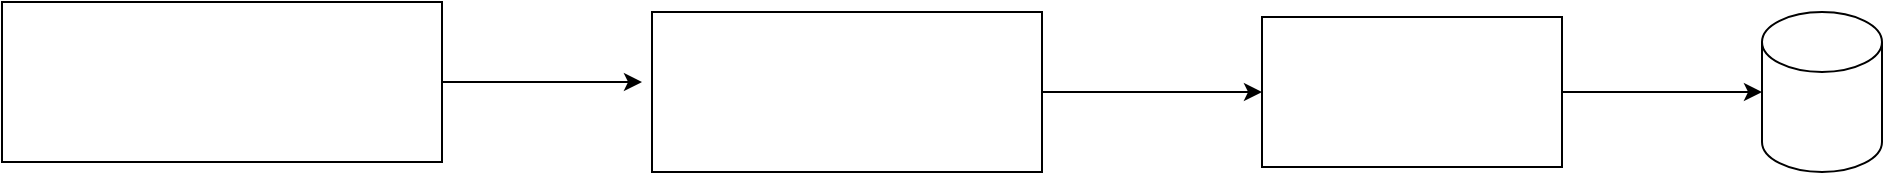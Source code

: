 <mxfile version="24.7.16">
  <diagram name="Page-1" id="F1ror_x5WQ4-E2oqDE8Z">
    <mxGraphModel dx="2074" dy="1132" grid="1" gridSize="10" guides="1" tooltips="1" connect="1" arrows="1" fold="1" page="1" pageScale="1" pageWidth="850" pageHeight="1100" math="0" shadow="0">
      <root>
        <mxCell id="0" />
        <mxCell id="1" parent="0" />
        <mxCell id="AtetjiBsX2MF_gLAkqF6-7" style="edgeStyle=orthogonalEdgeStyle;rounded=0;orthogonalLoop=1;jettySize=auto;html=1;" edge="1" parent="1" source="AtetjiBsX2MF_gLAkqF6-1">
          <mxGeometry relative="1" as="geometry">
            <mxPoint x="420" y="475" as="targetPoint" />
          </mxGeometry>
        </mxCell>
        <mxCell id="AtetjiBsX2MF_gLAkqF6-1" value="" style="rounded=0;whiteSpace=wrap;html=1;" vertex="1" parent="1">
          <mxGeometry x="100" y="435" width="220" height="80" as="geometry" />
        </mxCell>
        <mxCell id="AtetjiBsX2MF_gLAkqF6-6" style="edgeStyle=orthogonalEdgeStyle;rounded=0;orthogonalLoop=1;jettySize=auto;html=1;entryX=0;entryY=0.5;entryDx=0;entryDy=0;" edge="1" parent="1" source="AtetjiBsX2MF_gLAkqF6-2" target="AtetjiBsX2MF_gLAkqF6-3">
          <mxGeometry relative="1" as="geometry" />
        </mxCell>
        <mxCell id="AtetjiBsX2MF_gLAkqF6-2" value="" style="rounded=0;whiteSpace=wrap;html=1;" vertex="1" parent="1">
          <mxGeometry x="425" y="440" width="195" height="80" as="geometry" />
        </mxCell>
        <mxCell id="AtetjiBsX2MF_gLAkqF6-3" value="" style="rounded=0;whiteSpace=wrap;html=1;" vertex="1" parent="1">
          <mxGeometry x="730" y="442.5" width="150" height="75" as="geometry" />
        </mxCell>
        <mxCell id="AtetjiBsX2MF_gLAkqF6-4" value="" style="shape=cylinder3;whiteSpace=wrap;html=1;boundedLbl=1;backgroundOutline=1;size=15;" vertex="1" parent="1">
          <mxGeometry x="980" y="440" width="60" height="80" as="geometry" />
        </mxCell>
        <mxCell id="AtetjiBsX2MF_gLAkqF6-5" style="edgeStyle=orthogonalEdgeStyle;rounded=0;orthogonalLoop=1;jettySize=auto;html=1;entryX=0;entryY=0.5;entryDx=0;entryDy=0;entryPerimeter=0;" edge="1" parent="1" source="AtetjiBsX2MF_gLAkqF6-3" target="AtetjiBsX2MF_gLAkqF6-4">
          <mxGeometry relative="1" as="geometry" />
        </mxCell>
      </root>
    </mxGraphModel>
  </diagram>
</mxfile>
